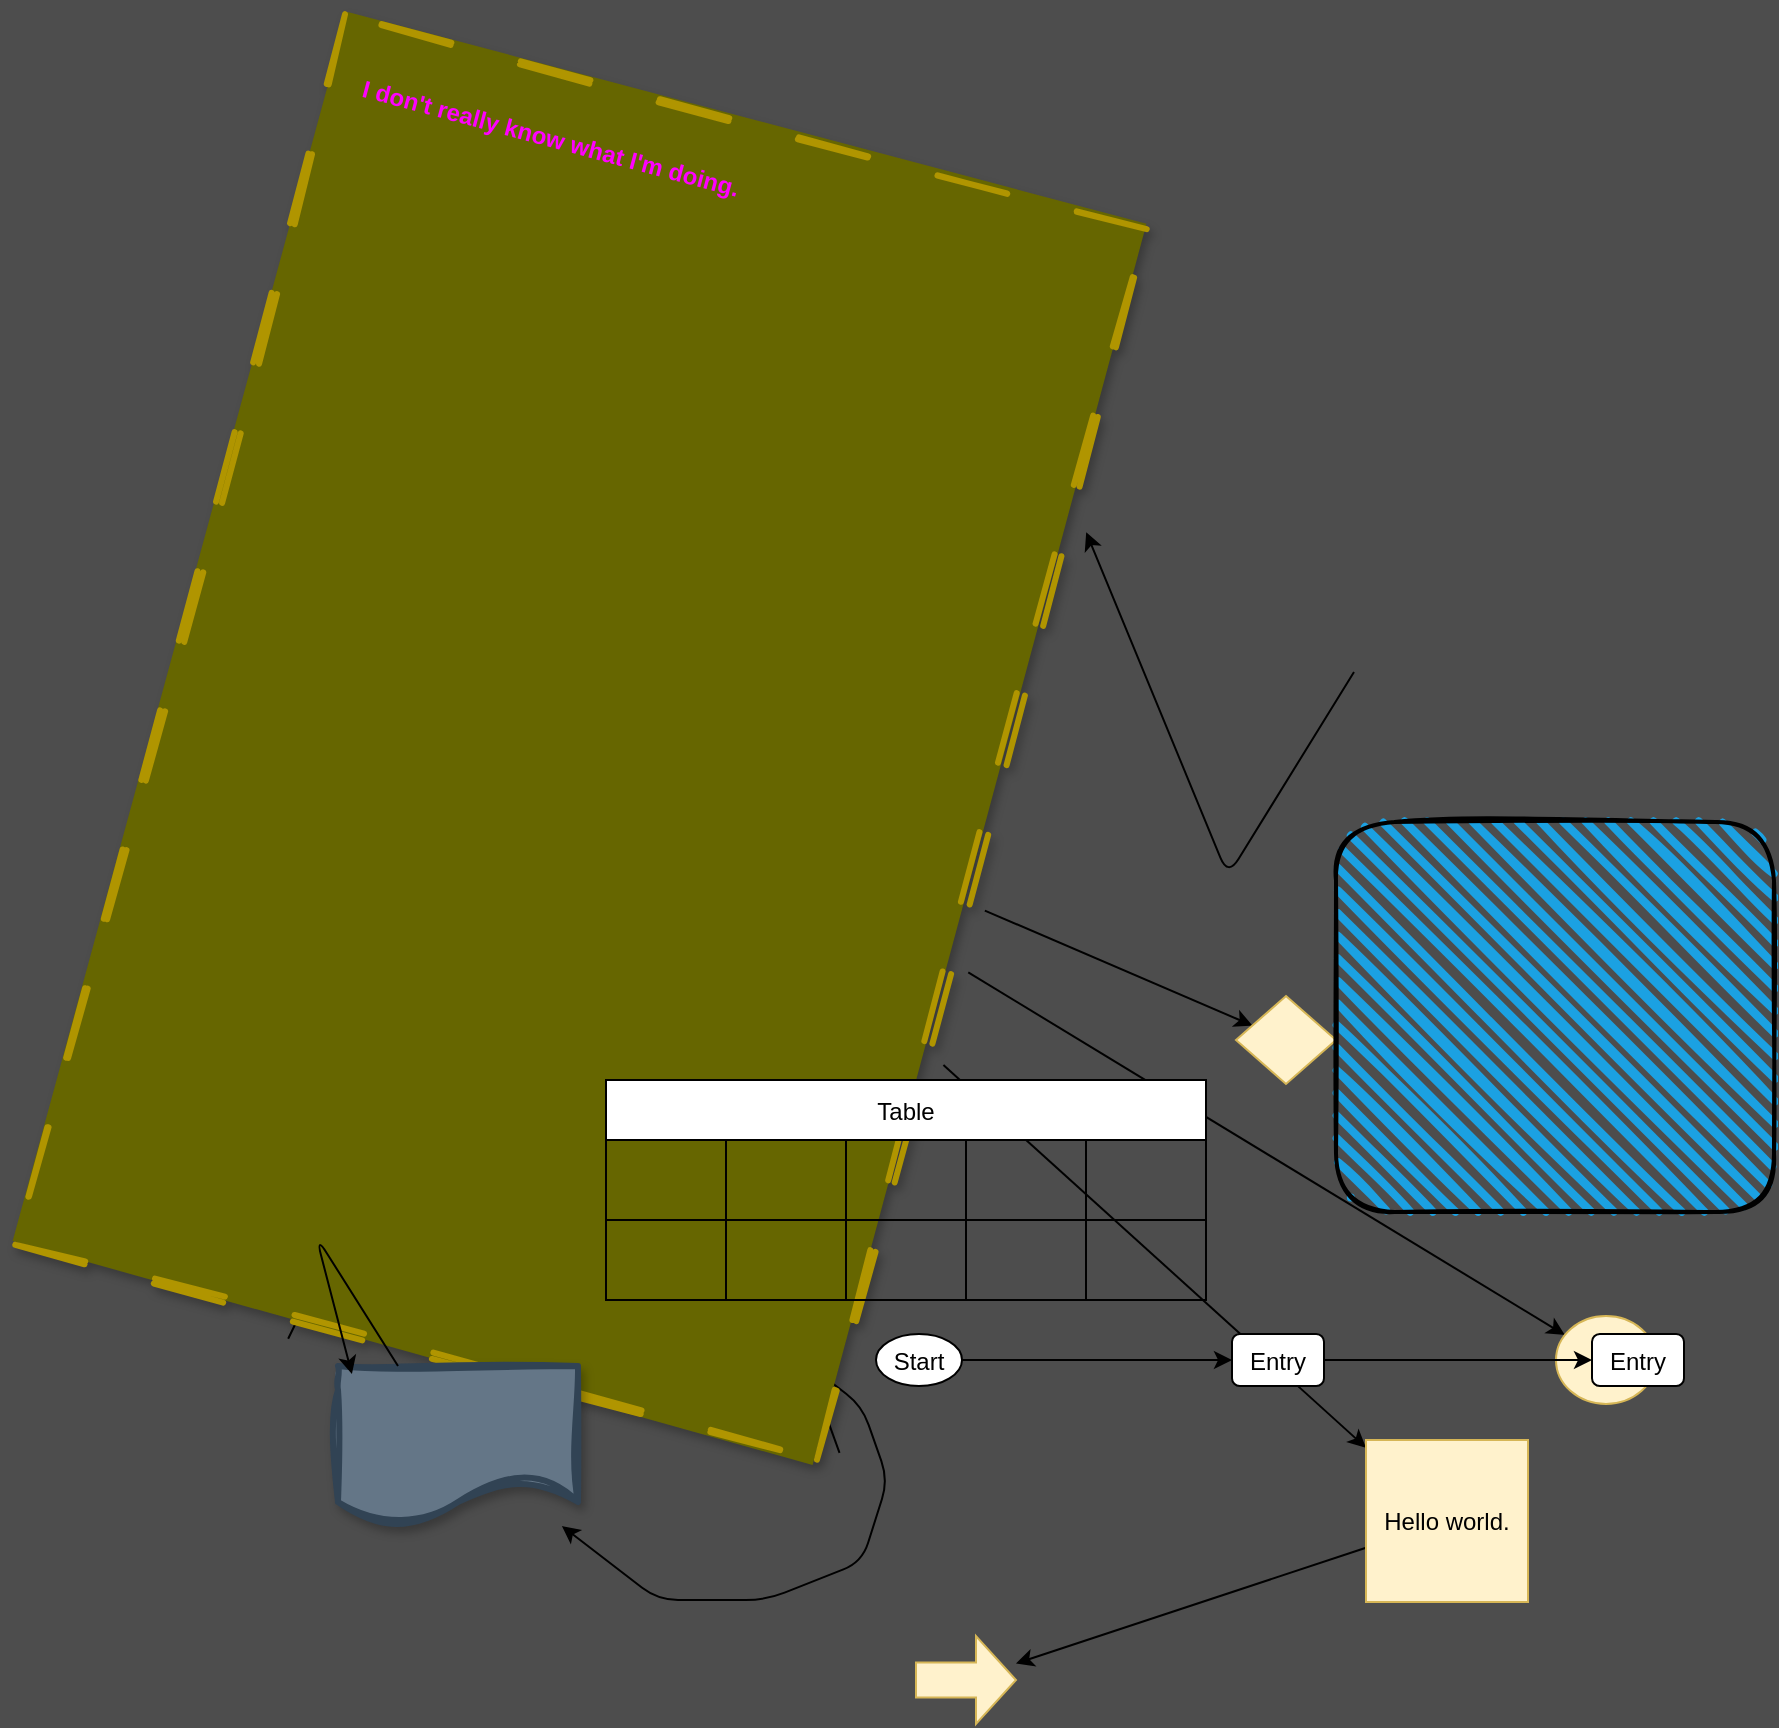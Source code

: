 <mxfile>
    <diagram id="UFfv4JreVg77ZVFDo1Wq" name="Page-1">
        <mxGraphModel dx="1818" dy="1643" grid="1" gridSize="10" guides="1" tooltips="1" connect="1" arrows="1" fold="1" page="1" pageScale="1" pageWidth="1100" pageHeight="850" background="#4D4D4D" math="0" shadow="0">
            <root>
                <mxCell id="0"/>
                <mxCell id="1" parent="0"/>
                <mxCell id="4" style="edgeStyle=none;html=1;" parent="1" source="3" edge="1">
                    <mxGeometry relative="1" as="geometry">
                        <mxPoint x="300" y="460" as="targetPoint"/>
                    </mxGeometry>
                </mxCell>
                <mxCell id="6" value="" style="edgeStyle=none;html=1;" parent="1" source="3" target="5" edge="1">
                    <mxGeometry relative="1" as="geometry"/>
                </mxCell>
                <mxCell id="8" value="" style="edgeStyle=none;html=1;" parent="1" source="3" target="7" edge="1">
                    <mxGeometry relative="1" as="geometry"/>
                </mxCell>
                <mxCell id="10" value="" style="edgeStyle=none;html=1;" parent="1" source="3" target="9" edge="1">
                    <mxGeometry relative="1" as="geometry"/>
                </mxCell>
                <mxCell id="5" value="" style="rhombus;whiteSpace=wrap;html=1;fillColor=#fff2cc;strokeColor=#d6b656;" parent="1" vertex="1">
                    <mxGeometry x="515" y="278" width="50" height="44" as="geometry"/>
                </mxCell>
                <mxCell id="7" value="" style="ellipse;whiteSpace=wrap;html=1;fillColor=#fff2cc;strokeColor=#d6b656;" parent="1" vertex="1">
                    <mxGeometry x="675" y="438" width="50" height="44" as="geometry"/>
                </mxCell>
                <mxCell id="12" value="" style="edgeStyle=none;html=1;" parent="1" source="9" target="11" edge="1">
                    <mxGeometry relative="1" as="geometry"/>
                </mxCell>
                <mxCell id="9" value="Hello world." style="whiteSpace=wrap;html=1;aspect=fixed;fillColor=#fff2cc;strokeColor=#d6b656;" parent="1" vertex="1">
                    <mxGeometry x="580" y="500" width="81" height="81" as="geometry"/>
                </mxCell>
                <mxCell id="11" value="" style="shape=singleArrow;whiteSpace=wrap;html=1;arrowWidth=0.4;arrowSize=0.4;fillColor=#fff2cc;strokeColor=#d6b656;" parent="1" vertex="1">
                    <mxGeometry x="355" y="598" width="50" height="44" as="geometry"/>
                </mxCell>
                <mxCell id="13" value="Start" style="ellipse" parent="1" vertex="1">
                    <mxGeometry x="335" y="447" width="43" height="26" as="geometry"/>
                </mxCell>
                <mxCell id="14" value="Entry" style="rounded=1;" parent="1" vertex="1">
                    <mxGeometry x="513" y="447" width="46" height="26" as="geometry"/>
                </mxCell>
                <mxCell id="15" value="" style="curved=1;noEdgeStyle=1;orthogonal=1;" parent="1" source="13" target="14" edge="1">
                    <mxGeometry relative="1" as="geometry"/>
                </mxCell>
                <mxCell id="16" value="Entry" style="rounded=1;" parent="1" vertex="1">
                    <mxGeometry x="693" y="447" width="46" height="26" as="geometry"/>
                </mxCell>
                <mxCell id="17" value="" style="curved=1;noEdgeStyle=1;orthogonal=1;" parent="1" source="14" target="16" edge="1">
                    <mxGeometry relative="1" as="geometry"/>
                </mxCell>
                <mxCell id="18" value="" style="rounded=1;whiteSpace=wrap;html=1;strokeWidth=2;fillWeight=4;hachureGap=8;hachureAngle=45;fillColor=#1ba1e2;sketch=1;" parent="1" vertex="1">
                    <mxGeometry x="565" y="191" width="219" height="195" as="geometry"/>
                </mxCell>
                <mxCell id="20" value="" style="edgeStyle=none;html=1;" edge="1" parent="1" source="3" target="19">
                    <mxGeometry relative="1" as="geometry">
                        <Array as="points">
                            <mxPoint x="69" y="392"/>
                            <mxPoint x="136" y="430"/>
                            <mxPoint x="201" y="423"/>
                            <mxPoint x="268" y="437"/>
                            <mxPoint x="328" y="483"/>
                            <mxPoint x="341" y="520"/>
                            <mxPoint x="328" y="561"/>
                            <mxPoint x="280" y="580"/>
                            <mxPoint x="226" y="580"/>
                        </Array>
                    </mxGeometry>
                </mxCell>
                <mxCell id="3" value="&lt;p style=&quot;padding-left: 16px; padding-top: 8px;&quot;&gt;&lt;font color=&quot;#ff66ff&quot; style=&quot;color: rgb(255, 0, 255);&quot;&gt;&lt;b style=&quot;&quot;&gt;I don&#39;t really know what I&#39;m doing.&lt;/b&gt;&lt;/font&gt;&lt;/p&gt;" style="html=1;align=left;strokeWidth=3;perimeterSpacing=10;rounded=0;glass=0;shadow=1;fillStyle=solid;fillColor=#666600;strokeColor=#B09500;horizontal=1;verticalAlign=top;labelPosition=center;verticalLabelPosition=middle;textShadow=0;labelBorderColor=none;labelBackgroundColor=none;whiteSpace=wrap;flipH=0;flipV=1;fontFamily=Helvetica;fontColor=#000000;sketch=1;curveFitting=1;jiggle=2;dashed=1;dashPattern=12 12;rotation=15;" parent="1" vertex="1">
                    <mxGeometry x="-20" y="-170" width="415" height="637" as="geometry"/>
                </mxCell>
                <mxCell id="19" value="" style="shape=document;whiteSpace=wrap;html=1;boundedLbl=1;align=left;verticalAlign=top;fillColor=#647687;strokeColor=#314354;fontColor=light-dark(#ffffff, #ededed);strokeWidth=3;sketch=1;curveFitting=1;jiggle=2;rounded=1;glass=0;shadow=1;fillStyle=solid;labelBorderColor=none;labelBackgroundColor=none;" vertex="1" parent="1">
                    <mxGeometry x="66" y="463" width="120" height="80" as="geometry"/>
                </mxCell>
                <mxCell id="21" style="edgeStyle=none;html=1;exitX=0.25;exitY=0;exitDx=0;exitDy=0;entryX=0.058;entryY=0.05;entryDx=0;entryDy=0;entryPerimeter=0;" edge="1" parent="1" source="19" target="19">
                    <mxGeometry relative="1" as="geometry">
                        <Array as="points">
                            <mxPoint x="55" y="398"/>
                        </Array>
                    </mxGeometry>
                </mxCell>
                <mxCell id="22" style="edgeStyle=none;html=1;entryX=1;entryY=0.25;entryDx=0;entryDy=0;" edge="1" parent="1" target="3">
                    <mxGeometry relative="1" as="geometry">
                        <mxPoint x="574" y="116" as="sourcePoint"/>
                        <Array as="points">
                            <mxPoint x="511" y="218"/>
                        </Array>
                    </mxGeometry>
                </mxCell>
                <mxCell id="23" value="Table" style="shape=table;startSize=30;container=1;collapsible=0;childLayout=tableLayout;" vertex="1" parent="1">
                    <mxGeometry x="200" y="320" width="300" height="110" as="geometry"/>
                </mxCell>
                <mxCell id="24" value="" style="shape=tableRow;horizontal=0;startSize=0;swimlaneHead=0;swimlaneBody=0;strokeColor=inherit;top=0;left=0;bottom=0;right=0;collapsible=0;dropTarget=0;fillColor=none;points=[[0,0.5],[1,0.5]];portConstraint=eastwest;" vertex="1" parent="23">
                    <mxGeometry y="30" width="300" height="40" as="geometry"/>
                </mxCell>
                <mxCell id="25" value="" style="shape=partialRectangle;html=1;whiteSpace=wrap;connectable=0;strokeColor=inherit;overflow=hidden;fillColor=none;top=0;left=0;bottom=0;right=0;pointerEvents=1;" vertex="1" parent="24">
                    <mxGeometry width="60" height="40" as="geometry">
                        <mxRectangle width="60" height="40" as="alternateBounds"/>
                    </mxGeometry>
                </mxCell>
                <mxCell id="26" value="" style="shape=partialRectangle;html=1;whiteSpace=wrap;connectable=0;strokeColor=inherit;overflow=hidden;fillColor=none;top=0;left=0;bottom=0;right=0;pointerEvents=1;" vertex="1" parent="24">
                    <mxGeometry x="60" width="60" height="40" as="geometry">
                        <mxRectangle width="60" height="40" as="alternateBounds"/>
                    </mxGeometry>
                </mxCell>
                <mxCell id="27" value="" style="shape=partialRectangle;html=1;whiteSpace=wrap;connectable=0;strokeColor=inherit;overflow=hidden;fillColor=none;top=0;left=0;bottom=0;right=0;pointerEvents=1;" vertex="1" parent="24">
                    <mxGeometry x="120" width="60" height="40" as="geometry">
                        <mxRectangle width="60" height="40" as="alternateBounds"/>
                    </mxGeometry>
                </mxCell>
                <mxCell id="28" value="" style="shape=partialRectangle;html=1;whiteSpace=wrap;connectable=0;strokeColor=inherit;overflow=hidden;fillColor=none;top=0;left=0;bottom=0;right=0;pointerEvents=1;" vertex="1" parent="24">
                    <mxGeometry x="180" width="60" height="40" as="geometry">
                        <mxRectangle width="60" height="40" as="alternateBounds"/>
                    </mxGeometry>
                </mxCell>
                <mxCell id="29" value="" style="shape=partialRectangle;html=1;whiteSpace=wrap;connectable=0;strokeColor=inherit;overflow=hidden;fillColor=none;top=0;left=0;bottom=0;right=0;pointerEvents=1;" vertex="1" parent="24">
                    <mxGeometry x="240" width="60" height="40" as="geometry">
                        <mxRectangle width="60" height="40" as="alternateBounds"/>
                    </mxGeometry>
                </mxCell>
                <mxCell id="30" value="" style="shape=tableRow;horizontal=0;startSize=0;swimlaneHead=0;swimlaneBody=0;strokeColor=inherit;top=0;left=0;bottom=0;right=0;collapsible=0;dropTarget=0;fillColor=none;points=[[0,0.5],[1,0.5]];portConstraint=eastwest;" vertex="1" parent="23">
                    <mxGeometry y="70" width="300" height="40" as="geometry"/>
                </mxCell>
                <mxCell id="31" value="" style="shape=partialRectangle;html=1;whiteSpace=wrap;connectable=0;strokeColor=inherit;overflow=hidden;fillColor=none;top=0;left=0;bottom=0;right=0;pointerEvents=1;" vertex="1" parent="30">
                    <mxGeometry width="60" height="40" as="geometry">
                        <mxRectangle width="60" height="40" as="alternateBounds"/>
                    </mxGeometry>
                </mxCell>
                <mxCell id="32" value="" style="shape=partialRectangle;html=1;whiteSpace=wrap;connectable=0;strokeColor=inherit;overflow=hidden;fillColor=none;top=0;left=0;bottom=0;right=0;pointerEvents=1;" vertex="1" parent="30">
                    <mxGeometry x="60" width="60" height="40" as="geometry">
                        <mxRectangle width="60" height="40" as="alternateBounds"/>
                    </mxGeometry>
                </mxCell>
                <mxCell id="33" value="" style="shape=partialRectangle;html=1;whiteSpace=wrap;connectable=0;strokeColor=inherit;overflow=hidden;fillColor=none;top=0;left=0;bottom=0;right=0;pointerEvents=1;" vertex="1" parent="30">
                    <mxGeometry x="120" width="60" height="40" as="geometry">
                        <mxRectangle width="60" height="40" as="alternateBounds"/>
                    </mxGeometry>
                </mxCell>
                <mxCell id="34" value="" style="shape=partialRectangle;html=1;whiteSpace=wrap;connectable=0;strokeColor=inherit;overflow=hidden;fillColor=none;top=0;left=0;bottom=0;right=0;pointerEvents=1;" vertex="1" parent="30">
                    <mxGeometry x="180" width="60" height="40" as="geometry">
                        <mxRectangle width="60" height="40" as="alternateBounds"/>
                    </mxGeometry>
                </mxCell>
                <mxCell id="35" value="" style="shape=partialRectangle;html=1;whiteSpace=wrap;connectable=0;strokeColor=inherit;overflow=hidden;fillColor=none;top=0;left=0;bottom=0;right=0;pointerEvents=1;" vertex="1" parent="30">
                    <mxGeometry x="240" width="60" height="40" as="geometry">
                        <mxRectangle width="60" height="40" as="alternateBounds"/>
                    </mxGeometry>
                </mxCell>
            </root>
        </mxGraphModel>
    </diagram>
</mxfile>